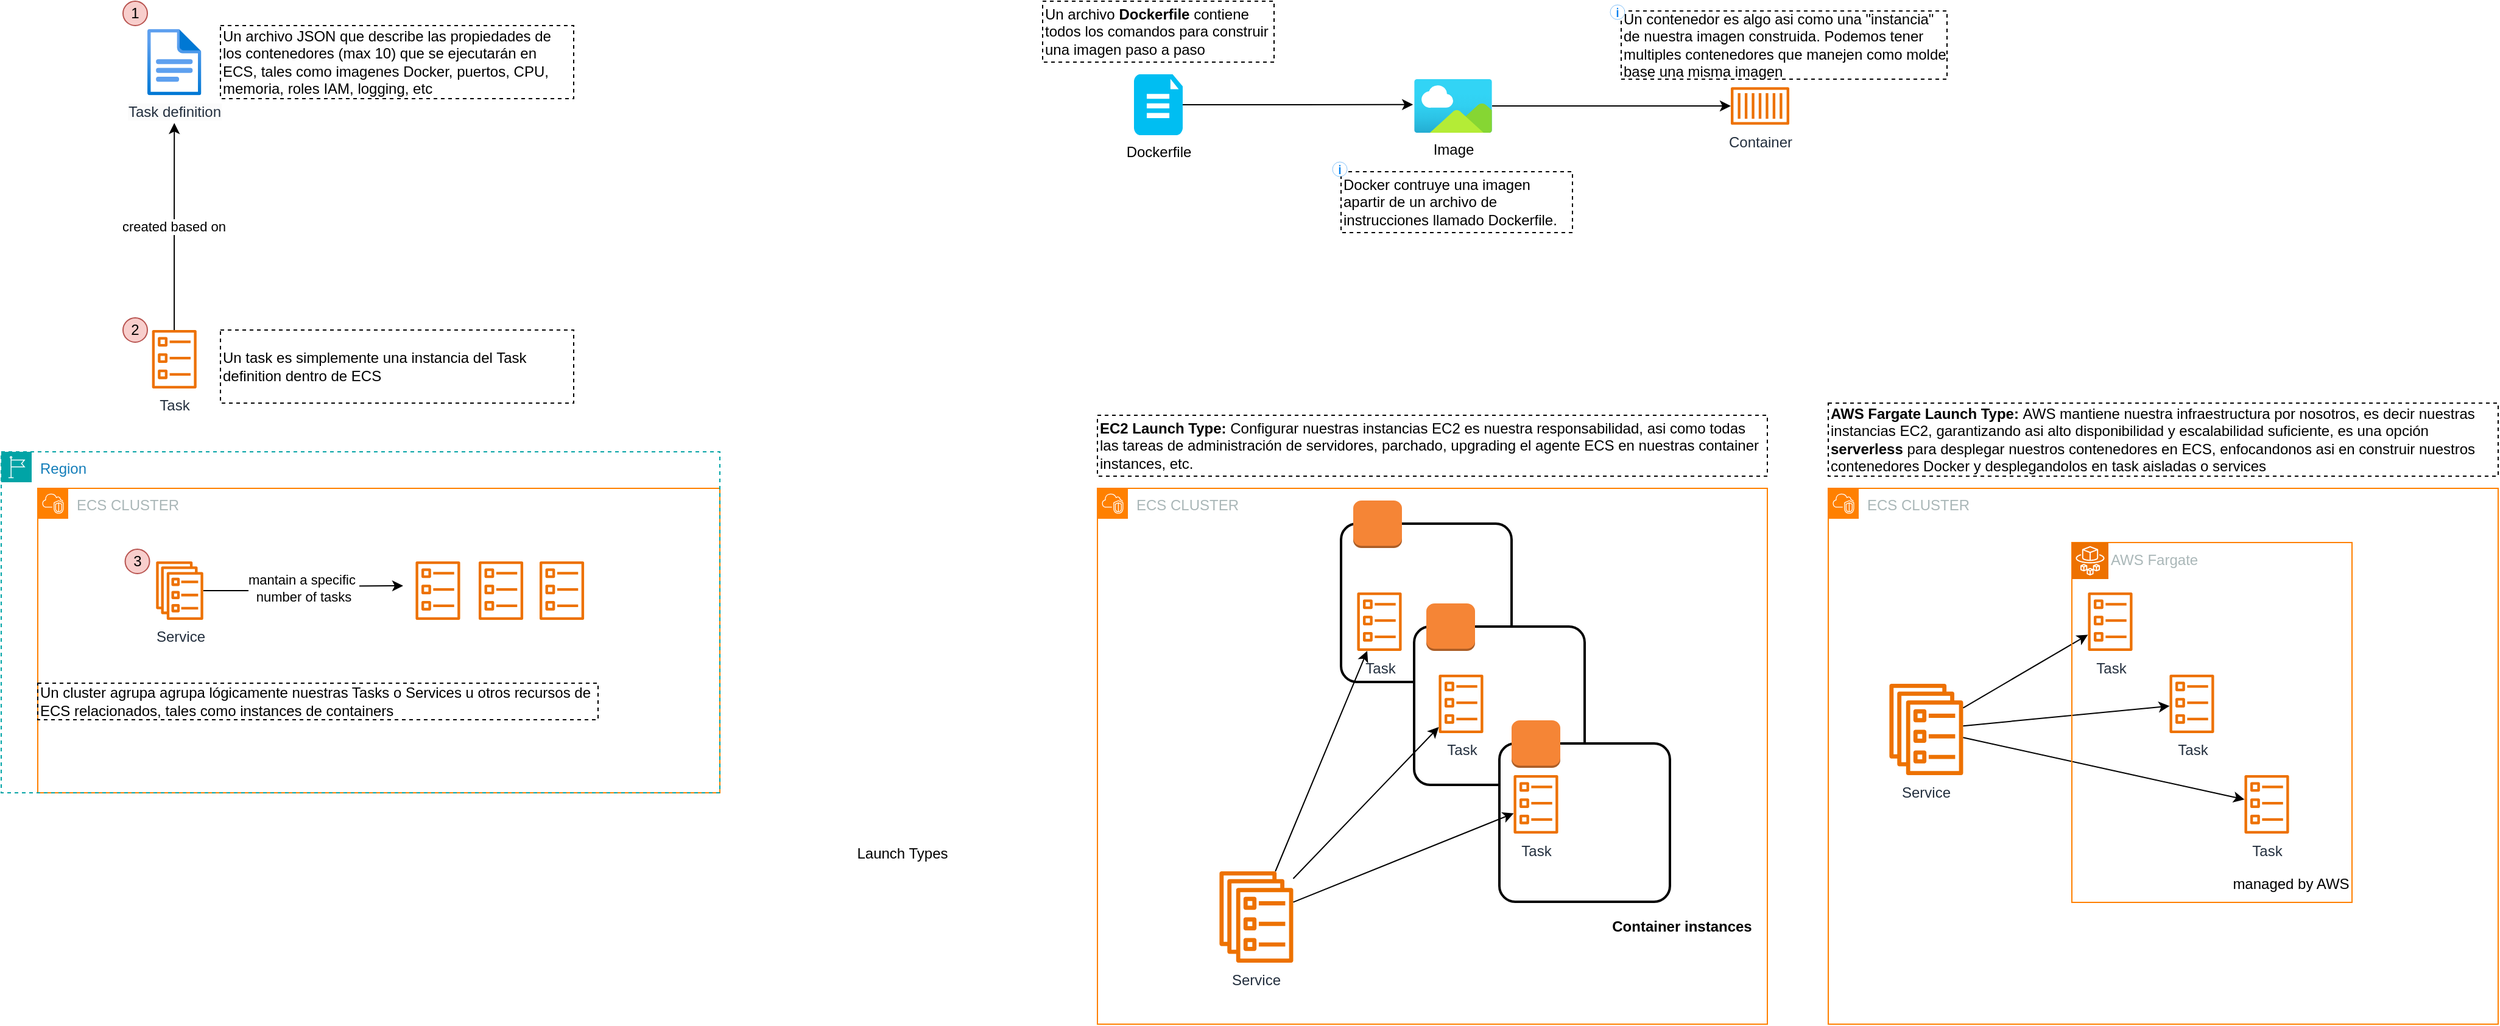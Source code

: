 <mxfile version="24.7.17">
  <diagram name="Page-1" id="g8BFMvQkJYYf2HMKxNgg">
    <mxGraphModel dx="4207" dy="1270" grid="1" gridSize="10" guides="1" tooltips="1" connect="1" arrows="1" fold="1" page="1" pageScale="1" pageWidth="850" pageHeight="1100" math="0" shadow="0">
      <root>
        <mxCell id="0" />
        <mxCell id="1" parent="0" />
        <mxCell id="euQZXy2oWvaSn2GUDJ0l-6" value="created based on&amp;nbsp;" style="edgeStyle=orthogonalEdgeStyle;rounded=0;orthogonalLoop=1;jettySize=auto;html=1;" edge="1" parent="1" source="euQZXy2oWvaSn2GUDJ0l-1">
          <mxGeometry relative="1" as="geometry">
            <mxPoint x="102.11" y="140" as="targetPoint" />
          </mxGeometry>
        </mxCell>
        <mxCell id="euQZXy2oWvaSn2GUDJ0l-1" value="Task" style="sketch=0;outlineConnect=0;fontColor=#232F3E;gradientColor=none;fillColor=#ED7100;strokeColor=none;dashed=0;verticalLabelPosition=bottom;verticalAlign=top;align=center;html=1;fontSize=12;fontStyle=0;aspect=fixed;pointerEvents=1;shape=mxgraph.aws4.ecs_task;" vertex="1" parent="1">
          <mxGeometry x="83.61" y="310" width="37" height="48" as="geometry" />
        </mxCell>
        <mxCell id="euQZXy2oWvaSn2GUDJ0l-2" value="1" style="ellipse;whiteSpace=wrap;html=1;aspect=fixed;fillColor=#f8cecc;strokeColor=#b85450;" vertex="1" parent="1">
          <mxGeometry x="60" y="40" width="20" height="20" as="geometry" />
        </mxCell>
        <mxCell id="euQZXy2oWvaSn2GUDJ0l-4" value="Un archivo JSON que describe las propiedades de los contenedores (max 10) que se ejecutarán en ECS, tales como imagenes Docker, puertos, CPU, memoria, roles IAM, logging, etc" style="text;html=1;align=left;verticalAlign=middle;whiteSpace=wrap;rounded=0;strokeColor=default;dashed=1;" vertex="1" parent="1">
          <mxGeometry x="140" y="60" width="290" height="60" as="geometry" />
        </mxCell>
        <mxCell id="euQZXy2oWvaSn2GUDJ0l-5" value="&lt;span style=&quot;color: rgb(35, 47, 62); background-color: rgb(251, 251, 251);&quot;&gt;Task definition&lt;/span&gt;" style="image;aspect=fixed;html=1;points=[];align=center;fontSize=12;image=img/lib/azure2/general/File.svg;" vertex="1" parent="1">
          <mxGeometry x="80" y="62.75" width="44.23" height="54.5" as="geometry" />
        </mxCell>
        <mxCell id="euQZXy2oWvaSn2GUDJ0l-7" value="Un task es simplemente una instancia del Task definition dentro de ECS" style="text;html=1;align=left;verticalAlign=middle;whiteSpace=wrap;rounded=0;strokeColor=default;dashed=1;" vertex="1" parent="1">
          <mxGeometry x="140" y="310" width="290" height="60" as="geometry" />
        </mxCell>
        <mxCell id="euQZXy2oWvaSn2GUDJ0l-8" value="2" style="ellipse;whiteSpace=wrap;html=1;aspect=fixed;fillColor=#f8cecc;strokeColor=#b85450;" vertex="1" parent="1">
          <mxGeometry x="60" y="300" width="20" height="20" as="geometry" />
        </mxCell>
        <mxCell id="euQZXy2oWvaSn2GUDJ0l-10" value="mantain a specific&amp;nbsp;&lt;div&gt;number of tasks&lt;/div&gt;" style="edgeStyle=orthogonalEdgeStyle;rounded=0;orthogonalLoop=1;jettySize=auto;html=1;" edge="1" parent="1" source="euQZXy2oWvaSn2GUDJ0l-9">
          <mxGeometry relative="1" as="geometry">
            <mxPoint x="290" y="520" as="targetPoint" />
          </mxGeometry>
        </mxCell>
        <mxCell id="euQZXy2oWvaSn2GUDJ0l-9" value="Service" style="sketch=0;outlineConnect=0;fontColor=#232F3E;gradientColor=none;fillColor=#ED7100;strokeColor=none;dashed=0;verticalLabelPosition=bottom;verticalAlign=top;align=center;html=1;fontSize=12;fontStyle=0;aspect=fixed;pointerEvents=1;shape=mxgraph.aws4.ecs_service;" vertex="1" parent="1">
          <mxGeometry x="87" y="500" width="39" height="48" as="geometry" />
        </mxCell>
        <mxCell id="euQZXy2oWvaSn2GUDJ0l-12" value="3" style="ellipse;whiteSpace=wrap;html=1;aspect=fixed;fillColor=#f8cecc;strokeColor=#b85450;" vertex="1" parent="1">
          <mxGeometry x="61.77" y="490" width="20" height="20" as="geometry" />
        </mxCell>
        <mxCell id="euQZXy2oWvaSn2GUDJ0l-13" value="" style="sketch=0;outlineConnect=0;fontColor=#232F3E;gradientColor=none;fillColor=#ED7100;strokeColor=none;dashed=0;verticalLabelPosition=bottom;verticalAlign=top;align=center;html=1;fontSize=12;fontStyle=0;aspect=fixed;pointerEvents=1;shape=mxgraph.aws4.ecs_task;" vertex="1" parent="1">
          <mxGeometry x="300" y="500" width="37" height="48" as="geometry" />
        </mxCell>
        <mxCell id="euQZXy2oWvaSn2GUDJ0l-14" value="" style="sketch=0;outlineConnect=0;fontColor=#232F3E;gradientColor=none;fillColor=#ED7100;strokeColor=none;dashed=0;verticalLabelPosition=bottom;verticalAlign=top;align=center;html=1;fontSize=12;fontStyle=0;aspect=fixed;pointerEvents=1;shape=mxgraph.aws4.ecs_task;" vertex="1" parent="1">
          <mxGeometry x="351.77" y="500" width="37" height="48" as="geometry" />
        </mxCell>
        <mxCell id="euQZXy2oWvaSn2GUDJ0l-15" value="" style="sketch=0;outlineConnect=0;fontColor=#232F3E;gradientColor=none;fillColor=#ED7100;strokeColor=none;dashed=0;verticalLabelPosition=bottom;verticalAlign=top;align=center;html=1;fontSize=12;fontStyle=0;aspect=fixed;pointerEvents=1;shape=mxgraph.aws4.ecs_task;" vertex="1" parent="1">
          <mxGeometry x="401.77" y="500" width="37" height="48" as="geometry" />
        </mxCell>
        <mxCell id="euQZXy2oWvaSn2GUDJ0l-16" value="ECS CLUSTER" style="points=[[0,0],[0.25,0],[0.5,0],[0.75,0],[1,0],[1,0.25],[1,0.5],[1,0.75],[1,1],[0.75,1],[0.5,1],[0.25,1],[0,1],[0,0.75],[0,0.5],[0,0.25]];outlineConnect=0;gradientColor=none;html=1;whiteSpace=wrap;fontSize=12;fontStyle=0;container=1;pointerEvents=0;collapsible=0;recursiveResize=0;shape=mxgraph.aws4.group;grIcon=mxgraph.aws4.group_vpc2;strokeColor=#FF8000;fillColor=none;verticalAlign=top;align=left;spacingLeft=30;fontColor=#AAB7B8;dashed=0;" vertex="1" parent="1">
          <mxGeometry x="-10" y="440" width="560" height="250" as="geometry" />
        </mxCell>
        <mxCell id="euQZXy2oWvaSn2GUDJ0l-18" value="Region" style="points=[[0,0],[0.25,0],[0.5,0],[0.75,0],[1,0],[1,0.25],[1,0.5],[1,0.75],[1,1],[0.75,1],[0.5,1],[0.25,1],[0,1],[0,0.75],[0,0.5],[0,0.25]];outlineConnect=0;gradientColor=none;html=1;whiteSpace=wrap;fontSize=12;fontStyle=0;container=1;pointerEvents=0;collapsible=0;recursiveResize=0;shape=mxgraph.aws4.group;grIcon=mxgraph.aws4.group_region;strokeColor=#00A4A6;fillColor=none;verticalAlign=top;align=left;spacingLeft=30;fontColor=#147EBA;dashed=1;" vertex="1" parent="euQZXy2oWvaSn2GUDJ0l-16">
          <mxGeometry x="-30" y="-30" width="590" height="280" as="geometry" />
        </mxCell>
        <mxCell id="euQZXy2oWvaSn2GUDJ0l-17" value="Un cluster agrupa agrupa lógicamente nuestras Tasks o Services u otros recursos de ECS relacionados, tales como instances de containers&amp;nbsp;" style="text;html=1;align=left;verticalAlign=middle;whiteSpace=wrap;rounded=0;strokeColor=default;dashed=1;" vertex="1" parent="1">
          <mxGeometry x="-10" y="600" width="460" height="30" as="geometry" />
        </mxCell>
        <mxCell id="euQZXy2oWvaSn2GUDJ0l-19" value="Launch Types" style="text;html=1;align=center;verticalAlign=middle;whiteSpace=wrap;rounded=0;" vertex="1" parent="1">
          <mxGeometry x="660" y="730" width="80" height="20" as="geometry" />
        </mxCell>
        <mxCell id="euQZXy2oWvaSn2GUDJ0l-22" value="ECS CLUSTER" style="points=[[0,0],[0.25,0],[0.5,0],[0.75,0],[1,0],[1,0.25],[1,0.5],[1,0.75],[1,1],[0.75,1],[0.5,1],[0.25,1],[0,1],[0,0.75],[0,0.5],[0,0.25]];outlineConnect=0;gradientColor=none;html=1;whiteSpace=wrap;fontSize=12;fontStyle=0;container=1;pointerEvents=0;collapsible=0;recursiveResize=0;shape=mxgraph.aws4.group;grIcon=mxgraph.aws4.group_vpc2;strokeColor=#FF8000;fillColor=none;verticalAlign=top;align=left;spacingLeft=30;fontColor=#AAB7B8;dashed=0;" vertex="1" parent="1">
          <mxGeometry x="860" y="440" width="550" height="440" as="geometry" />
        </mxCell>
        <mxCell id="euQZXy2oWvaSn2GUDJ0l-24" value="Service" style="sketch=0;outlineConnect=0;fontColor=#232F3E;gradientColor=none;fillColor=#ED7100;strokeColor=none;dashed=0;verticalLabelPosition=bottom;verticalAlign=top;align=center;html=1;fontSize=12;fontStyle=0;aspect=fixed;pointerEvents=1;shape=mxgraph.aws4.ecs_service;" vertex="1" parent="euQZXy2oWvaSn2GUDJ0l-22">
          <mxGeometry x="100" y="314.5" width="60.94" height="75" as="geometry" />
        </mxCell>
        <mxCell id="euQZXy2oWvaSn2GUDJ0l-25" value="" style="rounded=1;arcSize=10;dashed=0;fillColor=default;gradientColor=none;strokeWidth=2;" vertex="1" parent="euQZXy2oWvaSn2GUDJ0l-22">
          <mxGeometry x="200" y="29" width="140" height="130" as="geometry" />
        </mxCell>
        <mxCell id="euQZXy2oWvaSn2GUDJ0l-26" value="" style="dashed=0;html=1;shape=mxgraph.aws3.instance;fillColor=#F58536;gradientColor=none;dashed=0;" vertex="1" parent="euQZXy2oWvaSn2GUDJ0l-22">
          <mxGeometry x="210" y="10" width="40" height="39" as="geometry" />
        </mxCell>
        <mxCell id="euQZXy2oWvaSn2GUDJ0l-27" value="Task" style="sketch=0;outlineConnect=0;fontColor=#232F3E;gradientColor=none;fillColor=#ED7100;strokeColor=none;dashed=0;verticalLabelPosition=bottom;verticalAlign=top;align=center;html=1;fontSize=12;fontStyle=0;aspect=fixed;pointerEvents=1;shape=mxgraph.aws4.ecs_task;" vertex="1" parent="euQZXy2oWvaSn2GUDJ0l-22">
          <mxGeometry x="213" y="85.5" width="37" height="48" as="geometry" />
        </mxCell>
        <mxCell id="euQZXy2oWvaSn2GUDJ0l-35" style="rounded=0;orthogonalLoop=1;jettySize=auto;html=1;" edge="1" parent="euQZXy2oWvaSn2GUDJ0l-22" source="euQZXy2oWvaSn2GUDJ0l-24" target="euQZXy2oWvaSn2GUDJ0l-27">
          <mxGeometry relative="1" as="geometry" />
        </mxCell>
        <mxCell id="euQZXy2oWvaSn2GUDJ0l-39" value="Container instances" style="text;html=1;align=center;verticalAlign=middle;whiteSpace=wrap;rounded=0;fontStyle=1" vertex="1" parent="euQZXy2oWvaSn2GUDJ0l-22">
          <mxGeometry x="415" y="350" width="130" height="20" as="geometry" />
        </mxCell>
        <mxCell id="euQZXy2oWvaSn2GUDJ0l-29" value="" style="rounded=1;arcSize=10;dashed=0;fillColor=default;gradientColor=none;strokeWidth=2;" vertex="1" parent="euQZXy2oWvaSn2GUDJ0l-22">
          <mxGeometry x="260" y="113.5" width="140" height="130" as="geometry" />
        </mxCell>
        <mxCell id="euQZXy2oWvaSn2GUDJ0l-30" value="" style="dashed=0;html=1;shape=mxgraph.aws3.instance;fillColor=#F58536;gradientColor=none;dashed=0;" vertex="1" parent="euQZXy2oWvaSn2GUDJ0l-22">
          <mxGeometry x="270" y="94.5" width="40" height="39" as="geometry" />
        </mxCell>
        <mxCell id="euQZXy2oWvaSn2GUDJ0l-31" value="Task" style="sketch=0;outlineConnect=0;fontColor=#232F3E;gradientColor=none;fillColor=#ED7100;strokeColor=none;dashed=0;verticalLabelPosition=bottom;verticalAlign=top;align=center;html=1;fontSize=12;fontStyle=0;aspect=fixed;pointerEvents=1;shape=mxgraph.aws4.ecs_task;" vertex="1" parent="euQZXy2oWvaSn2GUDJ0l-22">
          <mxGeometry x="280" y="153" width="37" height="48" as="geometry" />
        </mxCell>
        <mxCell id="euQZXy2oWvaSn2GUDJ0l-36" style="rounded=0;orthogonalLoop=1;jettySize=auto;html=1;" edge="1" parent="euQZXy2oWvaSn2GUDJ0l-22" source="euQZXy2oWvaSn2GUDJ0l-24" target="euQZXy2oWvaSn2GUDJ0l-31">
          <mxGeometry relative="1" as="geometry" />
        </mxCell>
        <mxCell id="euQZXy2oWvaSn2GUDJ0l-32" value="" style="rounded=1;arcSize=10;dashed=0;fillColor=default;gradientColor=none;strokeWidth=2;" vertex="1" parent="euQZXy2oWvaSn2GUDJ0l-22">
          <mxGeometry x="330" y="209.5" width="140" height="130" as="geometry" />
        </mxCell>
        <mxCell id="euQZXy2oWvaSn2GUDJ0l-33" value="" style="dashed=0;html=1;shape=mxgraph.aws3.instance;fillColor=#F58536;gradientColor=none;dashed=0;" vertex="1" parent="euQZXy2oWvaSn2GUDJ0l-22">
          <mxGeometry x="340" y="190.5" width="40" height="39" as="geometry" />
        </mxCell>
        <mxCell id="euQZXy2oWvaSn2GUDJ0l-34" value="Task" style="sketch=0;outlineConnect=0;fontColor=#232F3E;gradientColor=none;fillColor=#ED7100;strokeColor=none;dashed=0;verticalLabelPosition=bottom;verticalAlign=top;align=center;html=1;fontSize=12;fontStyle=0;aspect=fixed;pointerEvents=1;shape=mxgraph.aws4.ecs_task;" vertex="1" parent="euQZXy2oWvaSn2GUDJ0l-22">
          <mxGeometry x="341.5" y="235.5" width="37" height="48" as="geometry" />
        </mxCell>
        <mxCell id="euQZXy2oWvaSn2GUDJ0l-37" style="rounded=0;orthogonalLoop=1;jettySize=auto;html=1;" edge="1" parent="euQZXy2oWvaSn2GUDJ0l-22" source="euQZXy2oWvaSn2GUDJ0l-24" target="euQZXy2oWvaSn2GUDJ0l-34">
          <mxGeometry relative="1" as="geometry" />
        </mxCell>
        <mxCell id="euQZXy2oWvaSn2GUDJ0l-38" value="&lt;b&gt;EC2 Launch Type:&lt;/b&gt; Configurar nuestras instancias EC2 es nuestra responsabilidad, asi como todas las tareas de administración de servidores, parchado, upgrading el agente ECS en nuestras container instances, etc." style="text;html=1;align=left;verticalAlign=middle;whiteSpace=wrap;rounded=0;strokeColor=default;dashed=1;" vertex="1" parent="1">
          <mxGeometry x="860" y="380" width="550" height="50" as="geometry" />
        </mxCell>
        <mxCell id="euQZXy2oWvaSn2GUDJ0l-40" value="&lt;b&gt;AWS Fargate Launch Type:&lt;/b&gt;&amp;nbsp;AWS mantiene nuestra infraestructura por nosotros, es decir nuestras instancias EC2, garantizando asi alto disponibilidad y escalabilidad suficiente, es una opción &lt;b&gt;serverless &lt;/b&gt;para desplegar nuestros contenedores en ECS, enfocandonos asi en construir nuestros contenedores Docker y desplegandolos en task aisladas o services" style="text;html=1;align=left;verticalAlign=middle;whiteSpace=wrap;rounded=0;strokeColor=default;dashed=1;" vertex="1" parent="1">
          <mxGeometry x="1460" y="370" width="550" height="60" as="geometry" />
        </mxCell>
        <mxCell id="euQZXy2oWvaSn2GUDJ0l-41" value="ECS CLUSTER" style="points=[[0,0],[0.25,0],[0.5,0],[0.75,0],[1,0],[1,0.25],[1,0.5],[1,0.75],[1,1],[0.75,1],[0.5,1],[0.25,1],[0,1],[0,0.75],[0,0.5],[0,0.25]];outlineConnect=0;gradientColor=none;html=1;whiteSpace=wrap;fontSize=12;fontStyle=0;container=1;pointerEvents=0;collapsible=0;recursiveResize=0;shape=mxgraph.aws4.group;grIcon=mxgraph.aws4.group_vpc2;strokeColor=#FF8000;fillColor=none;verticalAlign=top;align=left;spacingLeft=30;fontColor=#AAB7B8;dashed=0;" vertex="1" parent="1">
          <mxGeometry x="1460" y="440" width="550" height="440" as="geometry" />
        </mxCell>
        <mxCell id="euQZXy2oWvaSn2GUDJ0l-42" value="Service" style="sketch=0;outlineConnect=0;fontColor=#232F3E;gradientColor=none;fillColor=#ED7100;strokeColor=none;dashed=0;verticalLabelPosition=bottom;verticalAlign=top;align=center;html=1;fontSize=12;fontStyle=0;aspect=fixed;pointerEvents=1;shape=mxgraph.aws4.ecs_service;" vertex="1" parent="euQZXy2oWvaSn2GUDJ0l-41">
          <mxGeometry x="50" y="160.5" width="60.94" height="75" as="geometry" />
        </mxCell>
        <mxCell id="euQZXy2oWvaSn2GUDJ0l-45" value="Task" style="sketch=0;outlineConnect=0;fontColor=#232F3E;gradientColor=none;fillColor=#ED7100;strokeColor=none;dashed=0;verticalLabelPosition=bottom;verticalAlign=top;align=center;html=1;fontSize=12;fontStyle=0;aspect=fixed;pointerEvents=1;shape=mxgraph.aws4.ecs_task;" vertex="1" parent="euQZXy2oWvaSn2GUDJ0l-41">
          <mxGeometry x="213" y="85.5" width="37" height="48" as="geometry" />
        </mxCell>
        <mxCell id="euQZXy2oWvaSn2GUDJ0l-46" style="rounded=0;orthogonalLoop=1;jettySize=auto;html=1;" edge="1" parent="euQZXy2oWvaSn2GUDJ0l-41" source="euQZXy2oWvaSn2GUDJ0l-42" target="euQZXy2oWvaSn2GUDJ0l-45">
          <mxGeometry relative="1" as="geometry" />
        </mxCell>
        <mxCell id="euQZXy2oWvaSn2GUDJ0l-50" value="Task" style="sketch=0;outlineConnect=0;fontColor=#232F3E;gradientColor=none;fillColor=#ED7100;strokeColor=none;dashed=0;verticalLabelPosition=bottom;verticalAlign=top;align=center;html=1;fontSize=12;fontStyle=0;aspect=fixed;pointerEvents=1;shape=mxgraph.aws4.ecs_task;" vertex="1" parent="euQZXy2oWvaSn2GUDJ0l-41">
          <mxGeometry x="280" y="153" width="37" height="48" as="geometry" />
        </mxCell>
        <mxCell id="euQZXy2oWvaSn2GUDJ0l-51" style="rounded=0;orthogonalLoop=1;jettySize=auto;html=1;" edge="1" parent="euQZXy2oWvaSn2GUDJ0l-41" source="euQZXy2oWvaSn2GUDJ0l-42" target="euQZXy2oWvaSn2GUDJ0l-50">
          <mxGeometry relative="1" as="geometry" />
        </mxCell>
        <mxCell id="euQZXy2oWvaSn2GUDJ0l-54" value="Task" style="sketch=0;outlineConnect=0;fontColor=#232F3E;gradientColor=none;fillColor=#ED7100;strokeColor=none;dashed=0;verticalLabelPosition=bottom;verticalAlign=top;align=center;html=1;fontSize=12;fontStyle=0;aspect=fixed;pointerEvents=1;shape=mxgraph.aws4.ecs_task;" vertex="1" parent="euQZXy2oWvaSn2GUDJ0l-41">
          <mxGeometry x="341.5" y="235.5" width="37" height="48" as="geometry" />
        </mxCell>
        <mxCell id="euQZXy2oWvaSn2GUDJ0l-55" style="rounded=0;orthogonalLoop=1;jettySize=auto;html=1;" edge="1" parent="euQZXy2oWvaSn2GUDJ0l-41" source="euQZXy2oWvaSn2GUDJ0l-42" target="euQZXy2oWvaSn2GUDJ0l-54">
          <mxGeometry relative="1" as="geometry" />
        </mxCell>
        <mxCell id="euQZXy2oWvaSn2GUDJ0l-56" value="AWS Fargate" style="sketch=0;outlineConnect=0;gradientColor=none;html=1;whiteSpace=wrap;fontSize=12;fontStyle=0;shape=mxgraph.aws4.group;grIcon=mxgraph.aws4.group_aws_cloud;strokeColor=#FF8000;fillColor=none;verticalAlign=top;align=left;spacingLeft=30;fontColor=#AAB7B8;dashed=0;" vertex="1" parent="euQZXy2oWvaSn2GUDJ0l-41">
          <mxGeometry x="200" y="44.5" width="230" height="295.5" as="geometry" />
        </mxCell>
        <mxCell id="euQZXy2oWvaSn2GUDJ0l-57" value="" style="sketch=0;points=[[0,0,0],[0.25,0,0],[0.5,0,0],[0.75,0,0],[1,0,0],[0,1,0],[0.25,1,0],[0.5,1,0],[0.75,1,0],[1,1,0],[0,0.25,0],[0,0.5,0],[0,0.75,0],[1,0.25,0],[1,0.5,0],[1,0.75,0]];outlineConnect=0;fontColor=#232F3E;fillColor=#ED7100;strokeColor=#ffffff;dashed=0;verticalLabelPosition=bottom;verticalAlign=top;align=center;html=1;fontSize=12;fontStyle=0;aspect=fixed;shape=mxgraph.aws4.resourceIcon;resIcon=mxgraph.aws4.fargate;" vertex="1" parent="euQZXy2oWvaSn2GUDJ0l-41">
          <mxGeometry x="200" y="44.5" width="30" height="30" as="geometry" />
        </mxCell>
        <mxCell id="euQZXy2oWvaSn2GUDJ0l-58" value="managed by AWS" style="text;html=1;align=center;verticalAlign=middle;whiteSpace=wrap;rounded=0;" vertex="1" parent="euQZXy2oWvaSn2GUDJ0l-41">
          <mxGeometry x="330" y="310" width="100" height="30" as="geometry" />
        </mxCell>
        <mxCell id="euQZXy2oWvaSn2GUDJ0l-61" style="edgeStyle=orthogonalEdgeStyle;rounded=0;orthogonalLoop=1;jettySize=auto;html=1;entryX=-0.014;entryY=0.475;entryDx=0;entryDy=0;entryPerimeter=0;" edge="1" parent="1" source="euQZXy2oWvaSn2GUDJ0l-60" target="euQZXy2oWvaSn2GUDJ0l-62">
          <mxGeometry relative="1" as="geometry">
            <mxPoint x="1050" y="125" as="targetPoint" />
          </mxGeometry>
        </mxCell>
        <mxCell id="euQZXy2oWvaSn2GUDJ0l-60" value="Dockerfile" style="verticalLabelPosition=bottom;html=1;verticalAlign=top;align=center;strokeColor=none;fillColor=#00BEF2;shape=mxgraph.azure.file_2;pointerEvents=1;" vertex="1" parent="1">
          <mxGeometry x="890" y="100" width="40" height="50" as="geometry" />
        </mxCell>
        <mxCell id="euQZXy2oWvaSn2GUDJ0l-64" style="edgeStyle=orthogonalEdgeStyle;rounded=0;orthogonalLoop=1;jettySize=auto;html=1;" edge="1" parent="1" source="euQZXy2oWvaSn2GUDJ0l-62" target="euQZXy2oWvaSn2GUDJ0l-63">
          <mxGeometry relative="1" as="geometry" />
        </mxCell>
        <mxCell id="euQZXy2oWvaSn2GUDJ0l-62" value="Image" style="image;aspect=fixed;html=1;points=[];align=center;fontSize=12;image=img/lib/azure2/general/Image.svg;" vertex="1" parent="1">
          <mxGeometry x="1120" y="104" width="64" height="44" as="geometry" />
        </mxCell>
        <mxCell id="euQZXy2oWvaSn2GUDJ0l-63" value="Container" style="sketch=0;outlineConnect=0;fontColor=#232F3E;gradientColor=none;fillColor=#ED7100;strokeColor=none;dashed=0;verticalLabelPosition=bottom;verticalAlign=top;align=center;html=1;fontSize=12;fontStyle=0;aspect=fixed;pointerEvents=1;shape=mxgraph.aws4.container_1;" vertex="1" parent="1">
          <mxGeometry x="1380" y="110.5" width="48" height="31" as="geometry" />
        </mxCell>
        <mxCell id="euQZXy2oWvaSn2GUDJ0l-65" value="&lt;span&gt;Docker contruye una imagen apartir de un archivo de instrucciones llamado Dockerfile.&lt;/span&gt;" style="text;html=1;align=left;verticalAlign=middle;whiteSpace=wrap;rounded=0;strokeColor=default;dashed=1;fontStyle=0" vertex="1" parent="1">
          <mxGeometry x="1060" y="180" width="190" height="50" as="geometry" />
        </mxCell>
        <mxCell id="euQZXy2oWvaSn2GUDJ0l-66" value="Un archivo &lt;b&gt;Dockerfile &lt;/b&gt;contiene todos los comandos para construir una imagen paso a paso" style="text;html=1;align=left;verticalAlign=middle;whiteSpace=wrap;rounded=0;strokeColor=default;dashed=1;fontStyle=0" vertex="1" parent="1">
          <mxGeometry x="815" y="40" width="190" height="50" as="geometry" />
        </mxCell>
        <mxCell id="euQZXy2oWvaSn2GUDJ0l-67" value="" style="html=1;verticalLabelPosition=bottom;labelBackgroundColor=#ffffff;verticalAlign=top;shadow=0;dashed=0;strokeWidth=2;shape=mxgraph.ios7.misc.info;strokeColor=#0080f0;sketch=0;" vertex="1" parent="1">
          <mxGeometry x="1053" y="172" width="12" height="12" as="geometry" />
        </mxCell>
        <mxCell id="euQZXy2oWvaSn2GUDJ0l-68" value="&lt;span&gt;Un contenedor es algo asi como una &quot;instancia&quot; de nuestra imagen construida. Podemos tener multiples contenedores que manejen como molde base una misma imagen&lt;/span&gt;" style="text;html=1;align=left;verticalAlign=middle;whiteSpace=wrap;rounded=0;strokeColor=default;dashed=1;fontStyle=0" vertex="1" parent="1">
          <mxGeometry x="1290" y="48" width="267.5" height="56" as="geometry" />
        </mxCell>
        <mxCell id="euQZXy2oWvaSn2GUDJ0l-69" value="" style="html=1;verticalLabelPosition=bottom;labelBackgroundColor=#ffffff;verticalAlign=top;shadow=0;dashed=0;strokeWidth=2;shape=mxgraph.ios7.misc.info;strokeColor=#0080f0;sketch=0;" vertex="1" parent="1">
          <mxGeometry x="1281" y="43" width="12" height="12" as="geometry" />
        </mxCell>
      </root>
    </mxGraphModel>
  </diagram>
</mxfile>
